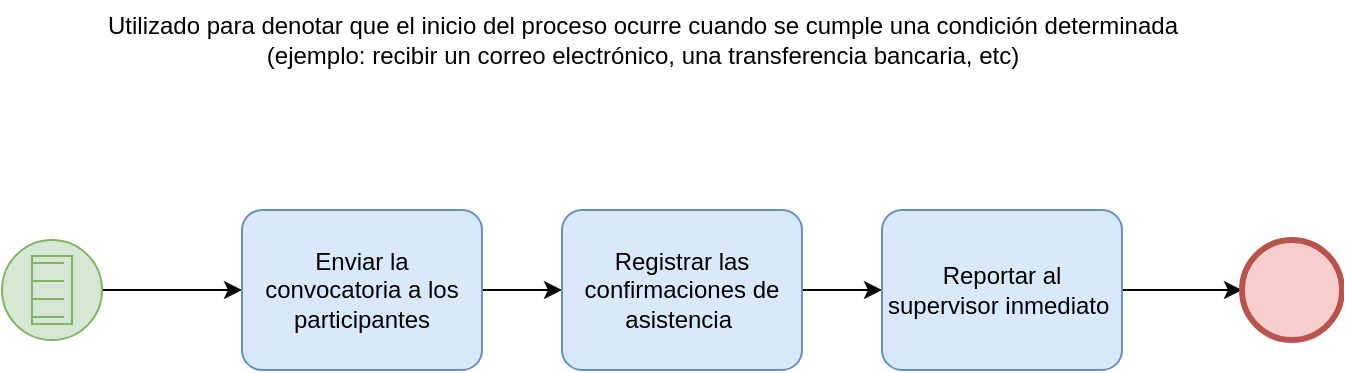 <mxfile version="20.8.10" type="device"><diagram name="Página-1" id="WCddq1jDtyEYk3fVzkqd"><mxGraphModel dx="1691" dy="516" grid="1" gridSize="10" guides="1" tooltips="1" connect="1" arrows="1" fold="1" page="1" pageScale="1" pageWidth="827" pageHeight="1169" math="0" shadow="0"><root><mxCell id="0"/><mxCell id="1" parent="0"/><mxCell id="m2Bc2FZJWMDX0TlELeCY-1" value="Utilizado para denotar que el inicio del proceso ocurre cuando se cumple una condición determinada &lt;br&gt;(ejemplo: recibir un correo electrónico, una transferencia bancaria, etc)" style="text;html=1;align=center;verticalAlign=middle;resizable=0;points=[];autosize=1;strokeColor=none;fillColor=none;" vertex="1" parent="1"><mxGeometry x="-720" y="120" width="560" height="40" as="geometry"/></mxCell><mxCell id="m2Bc2FZJWMDX0TlELeCY-7" value="" style="edgeStyle=orthogonalEdgeStyle;rounded=0;orthogonalLoop=1;jettySize=auto;html=1;" edge="1" parent="1" source="m2Bc2FZJWMDX0TlELeCY-2" target="m2Bc2FZJWMDX0TlELeCY-3"><mxGeometry relative="1" as="geometry"/></mxCell><mxCell id="m2Bc2FZJWMDX0TlELeCY-2" value="" style="points=[[0.145,0.145,0],[0.5,0,0],[0.855,0.145,0],[1,0.5,0],[0.855,0.855,0],[0.5,1,0],[0.145,0.855,0],[0,0.5,0]];shape=mxgraph.bpmn.event;html=1;verticalLabelPosition=bottom;labelBackgroundColor=#ffffff;verticalAlign=top;align=center;perimeter=ellipsePerimeter;outlineConnect=0;aspect=fixed;outline=standard;symbol=conditional;fillColor=#d5e8d4;strokeColor=#82b366;" vertex="1" parent="1"><mxGeometry x="-760" y="240" width="50" height="50" as="geometry"/></mxCell><mxCell id="m2Bc2FZJWMDX0TlELeCY-8" value="" style="edgeStyle=orthogonalEdgeStyle;rounded=0;orthogonalLoop=1;jettySize=auto;html=1;" edge="1" parent="1" source="m2Bc2FZJWMDX0TlELeCY-3" target="m2Bc2FZJWMDX0TlELeCY-4"><mxGeometry relative="1" as="geometry"/></mxCell><mxCell id="m2Bc2FZJWMDX0TlELeCY-3" value="Enviar la convocatoria a los participantes" style="points=[[0.25,0,0],[0.5,0,0],[0.75,0,0],[1,0.25,0],[1,0.5,0],[1,0.75,0],[0.75,1,0],[0.5,1,0],[0.25,1,0],[0,0.75,0],[0,0.5,0],[0,0.25,0]];shape=mxgraph.bpmn.task;whiteSpace=wrap;rectStyle=rounded;size=10;html=1;taskMarker=abstract;fillColor=#dae8fc;strokeColor=#6c8ebf;" vertex="1" parent="1"><mxGeometry x="-640" y="225" width="120" height="80" as="geometry"/></mxCell><mxCell id="m2Bc2FZJWMDX0TlELeCY-9" value="" style="edgeStyle=orthogonalEdgeStyle;rounded=0;orthogonalLoop=1;jettySize=auto;html=1;" edge="1" parent="1" source="m2Bc2FZJWMDX0TlELeCY-4" target="m2Bc2FZJWMDX0TlELeCY-5"><mxGeometry relative="1" as="geometry"/></mxCell><mxCell id="m2Bc2FZJWMDX0TlELeCY-4" value="Registrar las confirmaciones de asistencia&amp;nbsp;" style="points=[[0.25,0,0],[0.5,0,0],[0.75,0,0],[1,0.25,0],[1,0.5,0],[1,0.75,0],[0.75,1,0],[0.5,1,0],[0.25,1,0],[0,0.75,0],[0,0.5,0],[0,0.25,0]];shape=mxgraph.bpmn.task;whiteSpace=wrap;rectStyle=rounded;size=10;html=1;taskMarker=abstract;fillColor=#dae8fc;strokeColor=#6c8ebf;" vertex="1" parent="1"><mxGeometry x="-480" y="225" width="120" height="80" as="geometry"/></mxCell><mxCell id="m2Bc2FZJWMDX0TlELeCY-10" value="" style="edgeStyle=orthogonalEdgeStyle;rounded=0;orthogonalLoop=1;jettySize=auto;html=1;" edge="1" parent="1" source="m2Bc2FZJWMDX0TlELeCY-5" target="m2Bc2FZJWMDX0TlELeCY-6"><mxGeometry relative="1" as="geometry"/></mxCell><mxCell id="m2Bc2FZJWMDX0TlELeCY-5" value="Reportar al supervisor inmediato&amp;nbsp;" style="points=[[0.25,0,0],[0.5,0,0],[0.75,0,0],[1,0.25,0],[1,0.5,0],[1,0.75,0],[0.75,1,0],[0.5,1,0],[0.25,1,0],[0,0.75,0],[0,0.5,0],[0,0.25,0]];shape=mxgraph.bpmn.task;whiteSpace=wrap;rectStyle=rounded;size=10;html=1;taskMarker=abstract;fillColor=#dae8fc;strokeColor=#6c8ebf;" vertex="1" parent="1"><mxGeometry x="-320" y="225" width="120" height="80" as="geometry"/></mxCell><mxCell id="m2Bc2FZJWMDX0TlELeCY-6" value="" style="points=[[0.145,0.145,0],[0.5,0,0],[0.855,0.145,0],[1,0.5,0],[0.855,0.855,0],[0.5,1,0],[0.145,0.855,0],[0,0.5,0]];shape=mxgraph.bpmn.event;html=1;verticalLabelPosition=bottom;labelBackgroundColor=#ffffff;verticalAlign=top;align=center;perimeter=ellipsePerimeter;outlineConnect=0;aspect=fixed;outline=end;symbol=terminate2;fillColor=#f8cecc;strokeColor=#b85450;" vertex="1" parent="1"><mxGeometry x="-140" y="240" width="50" height="50" as="geometry"/></mxCell></root></mxGraphModel></diagram></mxfile>